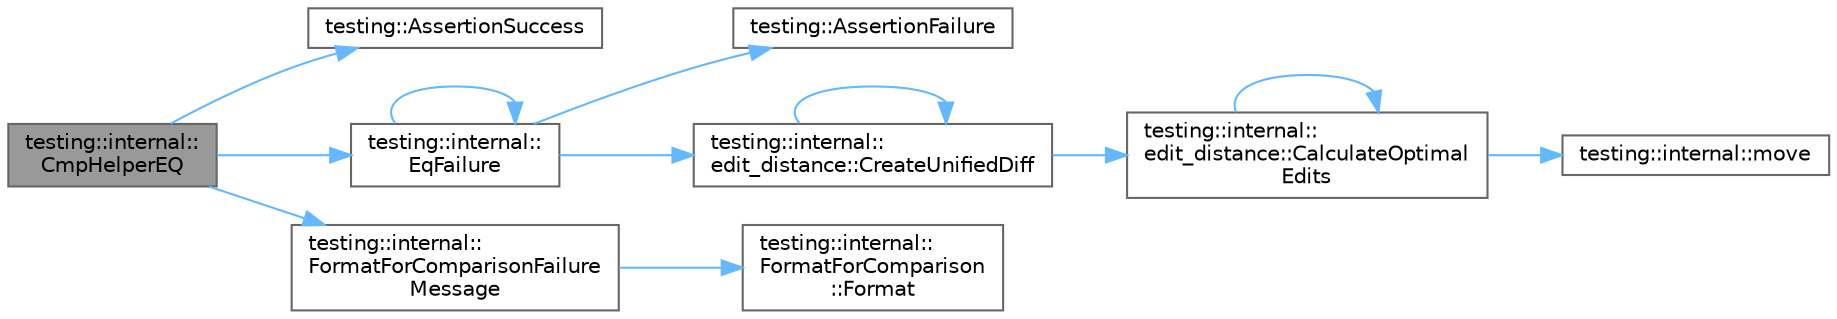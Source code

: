 digraph "testing::internal::CmpHelperEQ"
{
 // LATEX_PDF_SIZE
  bgcolor="transparent";
  edge [fontname=Helvetica,fontsize=10,labelfontname=Helvetica,labelfontsize=10];
  node [fontname=Helvetica,fontsize=10,shape=box,height=0.2,width=0.4];
  rankdir="LR";
  Node1 [id="Node000001",label="testing::internal::\lCmpHelperEQ",height=0.2,width=0.4,color="gray40", fillcolor="grey60", style="filled", fontcolor="black",tooltip=" "];
  Node1 -> Node2 [id="edge1_Node000001_Node000002",color="steelblue1",style="solid",tooltip=" "];
  Node2 [id="Node000002",label="testing::AssertionSuccess",height=0.2,width=0.4,color="grey40", fillcolor="white", style="filled",URL="$namespacetesting.html#ac1d0baedb17286c5c6c87bd1a45da8ac",tooltip=" "];
  Node1 -> Node3 [id="edge2_Node000001_Node000003",color="steelblue1",style="solid",tooltip=" "];
  Node3 [id="Node000003",label="testing::internal::\lEqFailure",height=0.2,width=0.4,color="grey40", fillcolor="white", style="filled",URL="$namespacetesting_1_1internal.html#a08725846ff184d3e79bcf5be4df19157",tooltip=" "];
  Node3 -> Node4 [id="edge3_Node000003_Node000004",color="steelblue1",style="solid",tooltip=" "];
  Node4 [id="Node000004",label="testing::AssertionFailure",height=0.2,width=0.4,color="grey40", fillcolor="white", style="filled",URL="$namespacetesting.html#a75cb789614cb1c28c34627a4a3c053df",tooltip=" "];
  Node3 -> Node5 [id="edge4_Node000003_Node000005",color="steelblue1",style="solid",tooltip=" "];
  Node5 [id="Node000005",label="testing::internal::\ledit_distance::CreateUnifiedDiff",height=0.2,width=0.4,color="grey40", fillcolor="white", style="filled",URL="$namespacetesting_1_1internal_1_1edit__distance.html#ac4c24a581ff433d7aca7ed12c9133fb1",tooltip=" "];
  Node5 -> Node6 [id="edge5_Node000005_Node000006",color="steelblue1",style="solid",tooltip=" "];
  Node6 [id="Node000006",label="testing::internal::\ledit_distance::CalculateOptimal\lEdits",height=0.2,width=0.4,color="grey40", fillcolor="white", style="filled",URL="$namespacetesting_1_1internal_1_1edit__distance.html#a26323b4c2a29ea8e187aafbd4d2275db",tooltip=" "];
  Node6 -> Node6 [id="edge6_Node000006_Node000006",color="steelblue1",style="solid",tooltip=" "];
  Node6 -> Node7 [id="edge7_Node000006_Node000007",color="steelblue1",style="solid",tooltip=" "];
  Node7 [id="Node000007",label="testing::internal::move",height=0.2,width=0.4,color="grey40", fillcolor="white", style="filled",URL="$namespacetesting_1_1internal.html#aa1114d84589bd22f45d443527528cb35",tooltip=" "];
  Node5 -> Node5 [id="edge8_Node000005_Node000005",color="steelblue1",style="solid",tooltip=" "];
  Node3 -> Node3 [id="edge9_Node000003_Node000003",color="steelblue1",style="solid",tooltip=" "];
  Node1 -> Node8 [id="edge10_Node000001_Node000008",color="steelblue1",style="solid",tooltip=" "];
  Node8 [id="Node000008",label="testing::internal::\lFormatForComparisonFailure\lMessage",height=0.2,width=0.4,color="grey40", fillcolor="white", style="filled",URL="$namespacetesting_1_1internal.html#a91ab078f10adc669f09b7f604975c518",tooltip=" "];
  Node8 -> Node9 [id="edge11_Node000008_Node000009",color="steelblue1",style="solid",tooltip=" "];
  Node9 [id="Node000009",label="testing::internal::\lFormatForComparison\l::Format",height=0.2,width=0.4,color="grey40", fillcolor="white", style="filled",URL="$classtesting_1_1internal_1_1_format_for_comparison.html#a2aeb688fc55b57abd3021d82eccad896",tooltip=" "];
}
